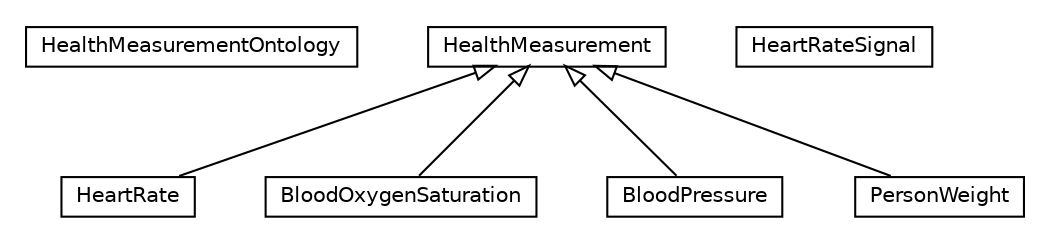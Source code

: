#!/usr/local/bin/dot
#
# Class diagram 
# Generated by UMLGraph version R5_6-24-gf6e263 (http://www.umlgraph.org/)
#

digraph G {
	edge [fontname="Helvetica",fontsize=10,labelfontname="Helvetica",labelfontsize=10];
	node [fontname="Helvetica",fontsize=10,shape=plaintext];
	nodesep=0.25;
	ranksep=0.5;
	// org.universAAL.ontology.healthmeasurement.owl.HealthMeasurementOntology
	c405386 [label=<<table title="org.universAAL.ontology.healthmeasurement.owl.HealthMeasurementOntology" border="0" cellborder="1" cellspacing="0" cellpadding="2" port="p" href="./HealthMeasurementOntology.html">
		<tr><td><table border="0" cellspacing="0" cellpadding="1">
<tr><td align="center" balign="center"> HealthMeasurementOntology </td></tr>
		</table></td></tr>
		</table>>, URL="./HealthMeasurementOntology.html", fontname="Helvetica", fontcolor="black", fontsize=10.0];
	// org.universAAL.ontology.healthmeasurement.owl.HeartRate
	c405387 [label=<<table title="org.universAAL.ontology.healthmeasurement.owl.HeartRate" border="0" cellborder="1" cellspacing="0" cellpadding="2" port="p" href="./HeartRate.html">
		<tr><td><table border="0" cellspacing="0" cellpadding="1">
<tr><td align="center" balign="center"> HeartRate </td></tr>
		</table></td></tr>
		</table>>, URL="./HeartRate.html", fontname="Helvetica", fontcolor="black", fontsize=10.0];
	// org.universAAL.ontology.healthmeasurement.owl.BloodOxygenSaturation
	c405388 [label=<<table title="org.universAAL.ontology.healthmeasurement.owl.BloodOxygenSaturation" border="0" cellborder="1" cellspacing="0" cellpadding="2" port="p" href="./BloodOxygenSaturation.html">
		<tr><td><table border="0" cellspacing="0" cellpadding="1">
<tr><td align="center" balign="center"> BloodOxygenSaturation </td></tr>
		</table></td></tr>
		</table>>, URL="./BloodOxygenSaturation.html", fontname="Helvetica", fontcolor="black", fontsize=10.0];
	// org.universAAL.ontology.healthmeasurement.owl.BloodPressure
	c405389 [label=<<table title="org.universAAL.ontology.healthmeasurement.owl.BloodPressure" border="0" cellborder="1" cellspacing="0" cellpadding="2" port="p" href="./BloodPressure.html">
		<tr><td><table border="0" cellspacing="0" cellpadding="1">
<tr><td align="center" balign="center"> BloodPressure </td></tr>
		</table></td></tr>
		</table>>, URL="./BloodPressure.html", fontname="Helvetica", fontcolor="black", fontsize=10.0];
	// org.universAAL.ontology.healthmeasurement.owl.HealthMeasurement
	c405390 [label=<<table title="org.universAAL.ontology.healthmeasurement.owl.HealthMeasurement" border="0" cellborder="1" cellspacing="0" cellpadding="2" port="p" href="./HealthMeasurement.html">
		<tr><td><table border="0" cellspacing="0" cellpadding="1">
<tr><td align="center" balign="center"> HealthMeasurement </td></tr>
		</table></td></tr>
		</table>>, URL="./HealthMeasurement.html", fontname="Helvetica", fontcolor="black", fontsize=10.0];
	// org.universAAL.ontology.healthmeasurement.owl.HeartRateSignal
	c405391 [label=<<table title="org.universAAL.ontology.healthmeasurement.owl.HeartRateSignal" border="0" cellborder="1" cellspacing="0" cellpadding="2" port="p" href="./HeartRateSignal.html">
		<tr><td><table border="0" cellspacing="0" cellpadding="1">
<tr><td align="center" balign="center"> HeartRateSignal </td></tr>
		</table></td></tr>
		</table>>, URL="./HeartRateSignal.html", fontname="Helvetica", fontcolor="black", fontsize=10.0];
	// org.universAAL.ontology.healthmeasurement.owl.PersonWeight
	c405392 [label=<<table title="org.universAAL.ontology.healthmeasurement.owl.PersonWeight" border="0" cellborder="1" cellspacing="0" cellpadding="2" port="p" href="./PersonWeight.html">
		<tr><td><table border="0" cellspacing="0" cellpadding="1">
<tr><td align="center" balign="center"> PersonWeight </td></tr>
		</table></td></tr>
		</table>>, URL="./PersonWeight.html", fontname="Helvetica", fontcolor="black", fontsize=10.0];
	//org.universAAL.ontology.healthmeasurement.owl.HeartRate extends org.universAAL.ontology.healthmeasurement.owl.HealthMeasurement
	c405390:p -> c405387:p [dir=back,arrowtail=empty];
	//org.universAAL.ontology.healthmeasurement.owl.BloodOxygenSaturation extends org.universAAL.ontology.healthmeasurement.owl.HealthMeasurement
	c405390:p -> c405388:p [dir=back,arrowtail=empty];
	//org.universAAL.ontology.healthmeasurement.owl.BloodPressure extends org.universAAL.ontology.healthmeasurement.owl.HealthMeasurement
	c405390:p -> c405389:p [dir=back,arrowtail=empty];
	//org.universAAL.ontology.healthmeasurement.owl.PersonWeight extends org.universAAL.ontology.healthmeasurement.owl.HealthMeasurement
	c405390:p -> c405392:p [dir=back,arrowtail=empty];
}

